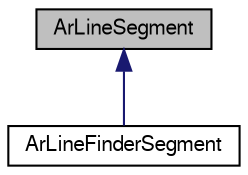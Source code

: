 digraph G
{
  edge [fontname="FreeSans",fontsize=10,labelfontname="FreeSans",labelfontsize=10];
  node [fontname="FreeSans",fontsize=10,shape=record];
  Node1 [label="ArLineSegment",height=0.2,width=0.4,color="black", fillcolor="grey75", style="filled" fontcolor="black"];
  Node1 -> Node2 [dir=back,color="midnightblue",fontsize=10,style="solid",fontname="FreeSans"];
  Node2 [label="ArLineFinderSegment",height=0.2,width=0.4,color="black", fillcolor="white", style="filled",URL="$classArLineFinderSegment.html",tooltip="Class for ArLineFinder to hold more info than an ArLineSegment."];
}
